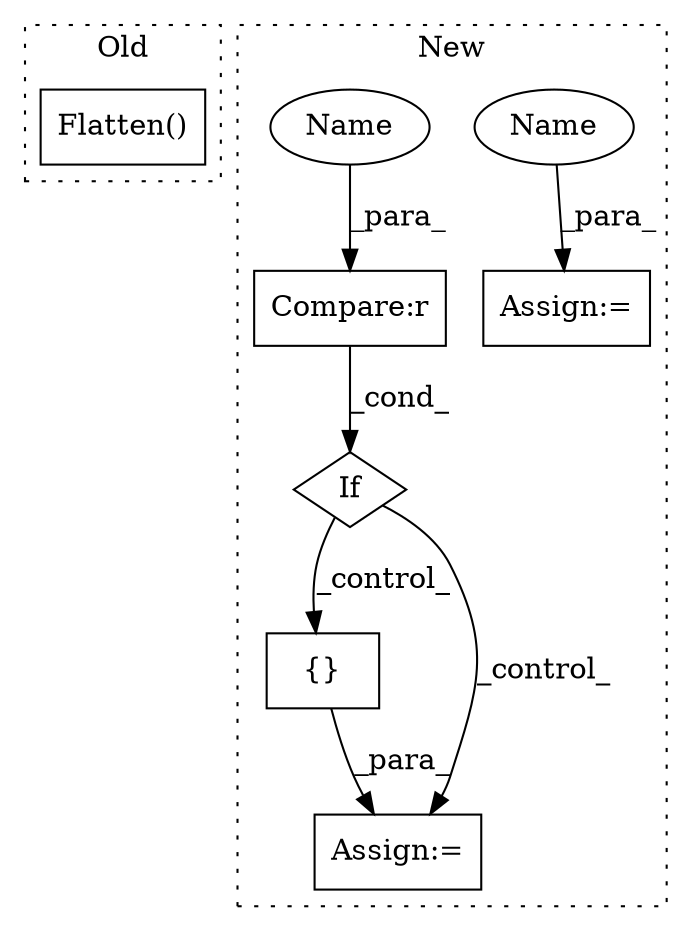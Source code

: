 digraph G {
subgraph cluster0 {
1 [label="Flatten()" a="75" s="15302" l="12" shape="box"];
label = "Old";
style="dotted";
}
subgraph cluster1 {
2 [label="{}" a="59" s="15773,15773" l="2,1" shape="box"];
3 [label="Assign:=" a="68" s="15770" l="3" shape="box"];
4 [label="If" a="96" s="15641" l="3" shape="diamond"];
5 [label="Compare:r" a="40" s="15644" l="44" shape="box"];
6 [label="Assign:=" a="68" s="16067" l="3" shape="box"];
7 [label="Name" a="87" s="16070" l="24" shape="ellipse"];
8 [label="Name" a="87" s="15644" l="24" shape="ellipse"];
label = "New";
style="dotted";
}
2 -> 3 [label="_para_"];
4 -> 3 [label="_control_"];
4 -> 2 [label="_control_"];
5 -> 4 [label="_cond_"];
7 -> 6 [label="_para_"];
8 -> 5 [label="_para_"];
}